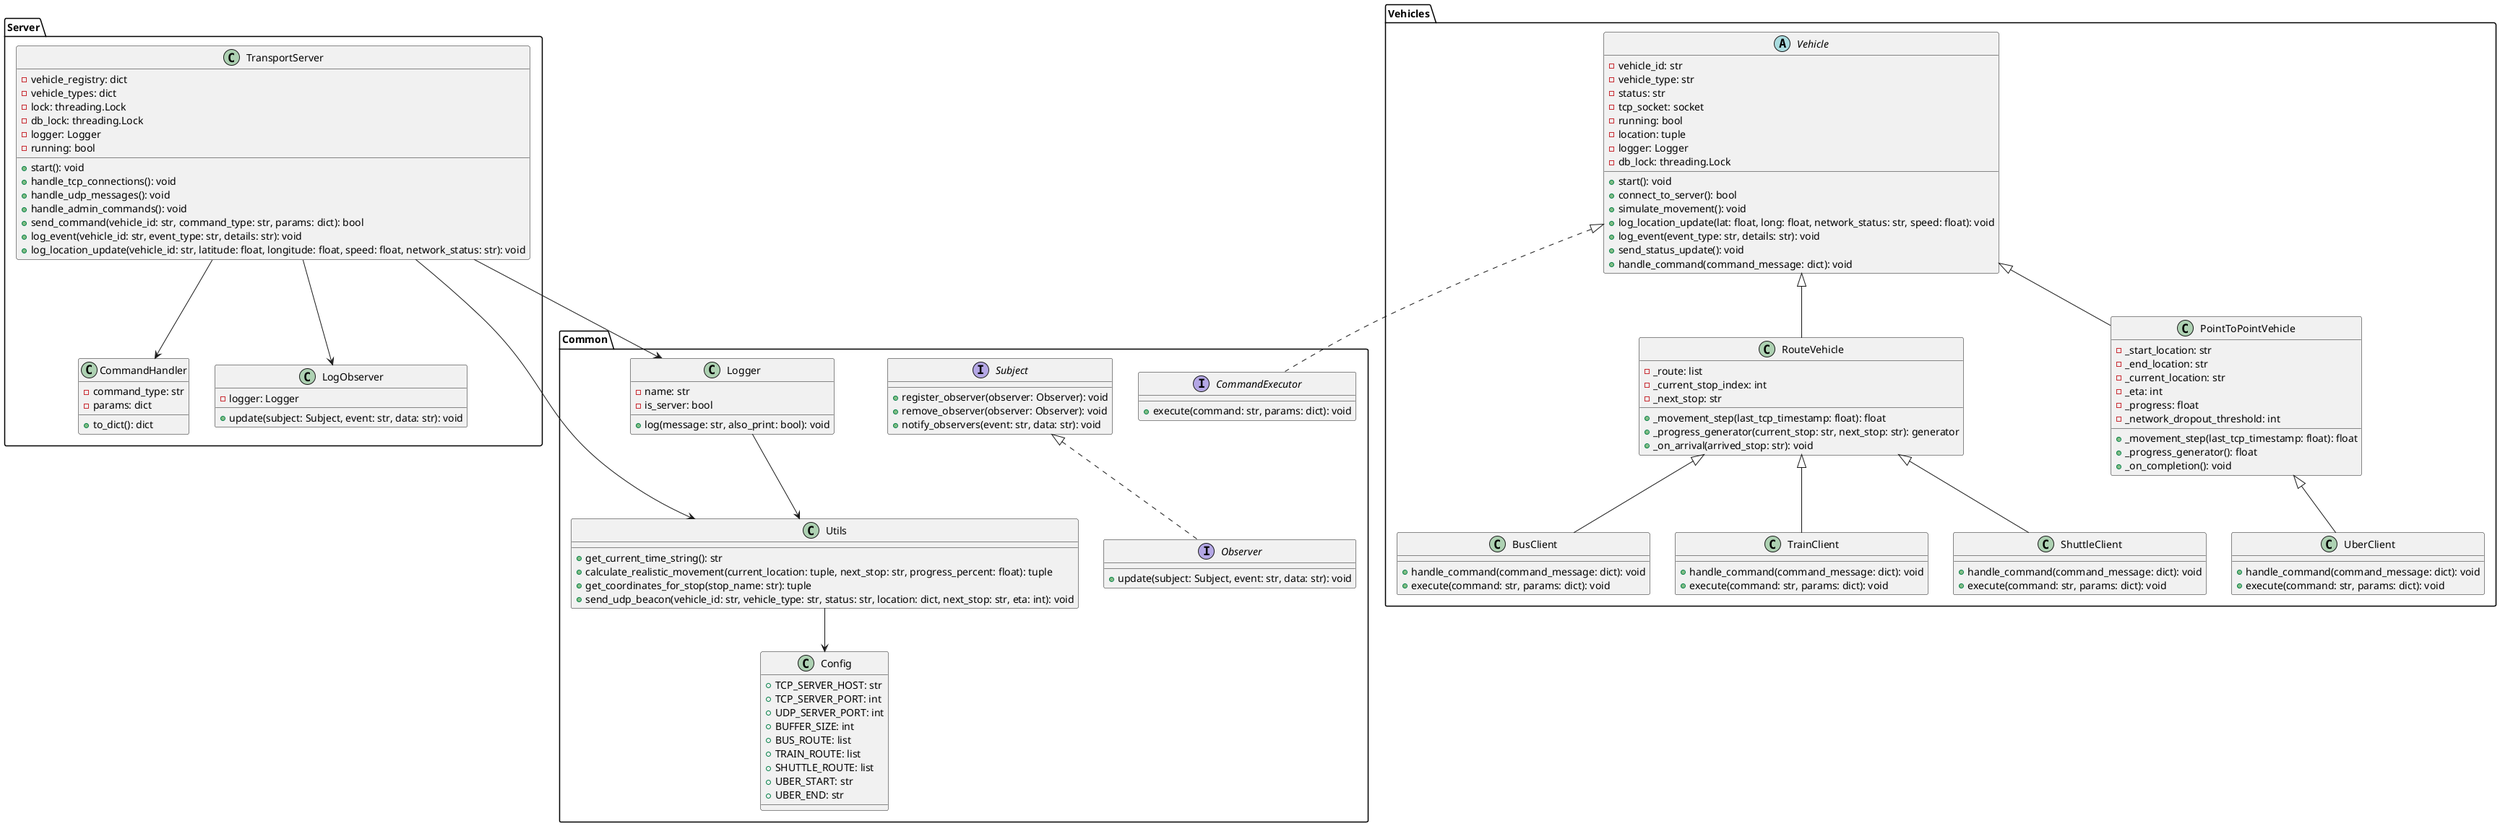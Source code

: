 @startuml public_transport_system

' Define packages
package "Server" {
    class TransportServer {
        - vehicle_registry: dict
        - vehicle_types: dict
        - lock: threading.Lock
        - db_lock: threading.Lock
        - logger: Logger
        - running: bool
        + start(): void
        + handle_tcp_connections(): void
        + handle_udp_messages(): void
        + handle_admin_commands(): void
        + send_command(vehicle_id: str, command_type: str, params: dict): bool
        + log_event(vehicle_id: str, event_type: str, details: str): void
        + log_location_update(vehicle_id: str, latitude: float, longitude: float, speed: float, network_status: str): void
    }

    class CommandHandler {
        - command_type: str
        - params: dict
        + to_dict(): dict
    }

    class LogObserver {
        - logger: Logger
        + update(subject: Subject, event: str, data: str): void
    }
}

package "Vehicles" {
    abstract class Vehicle {
        - vehicle_id: str
        - vehicle_type: str
        - status: str
        - tcp_socket: socket
        - running: bool
        - location: tuple
        - logger: Logger
        - db_lock: threading.Lock
        + start(): void
        + connect_to_server(): bool
        + simulate_movement(): void
        + log_location_update(lat: float, long: float, network_status: str, speed: float): void
        + log_event(event_type: str, details: str): void
        + send_status_update(): void
        + handle_command(command_message: dict): void
    }

    class RouteVehicle {
        - _route: list
        - _current_stop_index: int
        - _next_stop: str
        + _movement_step(last_tcp_timestamp: float): float
        + _progress_generator(current_stop: str, next_stop: str): generator
        + _on_arrival(arrived_stop: str): void
    }

    class PointToPointVehicle {
        - _start_location: str
        - _end_location: str
        - _current_location: str
        - _eta: int
        - _progress: float
        - _network_dropout_threshold: int
        + _movement_step(last_tcp_timestamp: float): float
        + _progress_generator(): float
        + _on_completion(): void
    }

    class BusClient {
        + handle_command(command_message: dict): void
        + execute(command: str, params: dict): void
    }

    class TrainClient {
        + handle_command(command_message: dict): void
        + execute(command: str, params: dict): void
    }

    class ShuttleClient {
        + handle_command(command_message: dict): void
        + execute(command: str, params: dict): void
    }

    class UberClient {
        + handle_command(command_message: dict): void
        + execute(command: str, params: dict): void
    }
}

package "Common" {
    class Logger {
        - name: str
        - is_server: bool
        + log(message: str, also_print: bool): void
    }

    class Utils {
        + get_current_time_string(): str
        + calculate_realistic_movement(current_location: tuple, next_stop: str, progress_percent: float): tuple
        + get_coordinates_for_stop(stop_name: str): tuple
        + send_udp_beacon(vehicle_id: str, vehicle_type: str, status: str, location: dict, next_stop: str, eta: int): void
    }

    class Config {
        + TCP_SERVER_HOST: str
        + TCP_SERVER_PORT: int
        + UDP_SERVER_PORT: int
        + BUFFER_SIZE: int
        + BUS_ROUTE: list
        + TRAIN_ROUTE: list
        + SHUTTLE_ROUTE: list
        + UBER_START: str
        + UBER_END: str
    }

    interface Subject {
        + register_observer(observer: Observer): void
        + remove_observer(observer: Observer): void
        + notify_observers(event: str, data: str): void
    }

    interface Observer {
        + update(subject: Subject, event: str, data: str): void
    }

    interface CommandExecutor {
        + execute(command: str, params: dict): void
    }
}

' Relationships
TransportServer --> CommandHandler
TransportServer --> LogObserver
TransportServer --> Logger
TransportServer --> Utils

Vehicle <|-- RouteVehicle
Vehicle <|-- PointToPointVehicle
RouteVehicle <|-- BusClient
RouteVehicle <|-- TrainClient
RouteVehicle <|-- ShuttleClient
PointToPointVehicle <|-- UberClient

Logger --> Utils
Utils --> Config
Subject <|.. Observer
Vehicle <|.. CommandExecutor
@enduml